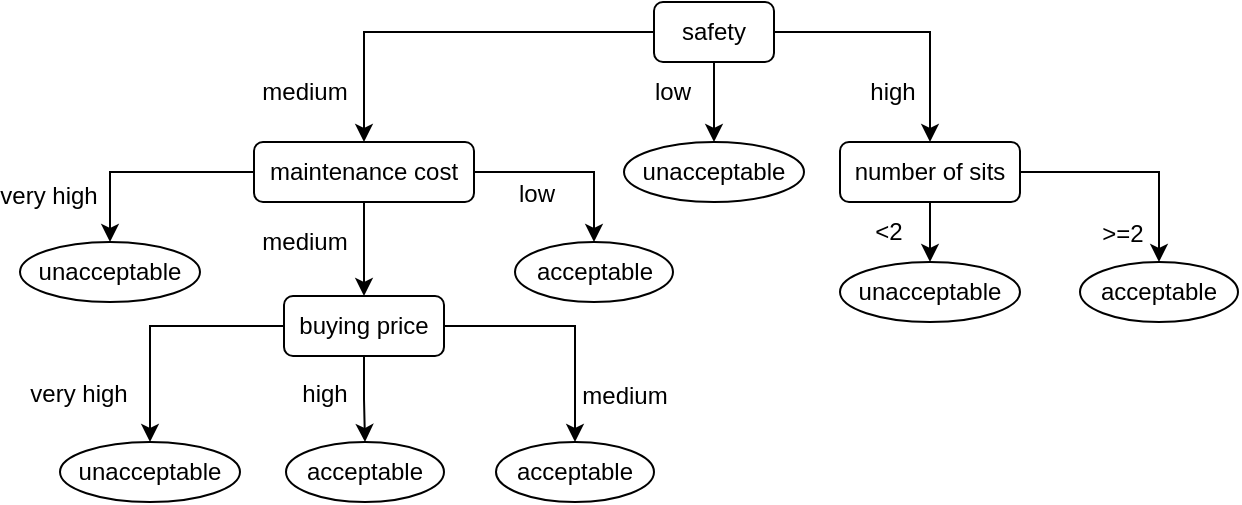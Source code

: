 <mxfile version="24.7.17">
  <diagram name="Page-1" id="Bqq3ml6rKQz_wR7xgZxC">
    <mxGraphModel dx="1116" dy="830" grid="1" gridSize="10" guides="1" tooltips="1" connect="1" arrows="1" fold="1" page="1" pageScale="1" pageWidth="827" pageHeight="1169" math="0" shadow="0">
      <root>
        <mxCell id="0" />
        <mxCell id="1" parent="0" />
        <mxCell id="wGU1YgHN29yls6QpEFfc-7" style="edgeStyle=orthogonalEdgeStyle;rounded=0;orthogonalLoop=1;jettySize=auto;html=1;entryX=0.5;entryY=0;entryDx=0;entryDy=0;" edge="1" parent="1" source="wGU1YgHN29yls6QpEFfc-1" target="wGU1YgHN29yls6QpEFfc-2">
          <mxGeometry relative="1" as="geometry" />
        </mxCell>
        <mxCell id="wGU1YgHN29yls6QpEFfc-9" value="medium" style="edgeLabel;html=1;align=center;verticalAlign=middle;resizable=0;points=[];fontSize=12;" vertex="1" connectable="0" parent="wGU1YgHN29yls6QpEFfc-7">
          <mxGeometry x="-0.3" y="4" relative="1" as="geometry">
            <mxPoint x="-105" y="26" as="offset" />
          </mxGeometry>
        </mxCell>
        <mxCell id="wGU1YgHN29yls6QpEFfc-8" style="edgeStyle=orthogonalEdgeStyle;rounded=0;orthogonalLoop=1;jettySize=auto;html=1;entryX=0.5;entryY=0;entryDx=0;entryDy=0;" edge="1" parent="1" source="wGU1YgHN29yls6QpEFfc-1" target="wGU1YgHN29yls6QpEFfc-3">
          <mxGeometry relative="1" as="geometry" />
        </mxCell>
        <mxCell id="wGU1YgHN29yls6QpEFfc-12" style="edgeStyle=orthogonalEdgeStyle;rounded=0;orthogonalLoop=1;jettySize=auto;html=1;entryX=0.5;entryY=0;entryDx=0;entryDy=0;" edge="1" parent="1" source="wGU1YgHN29yls6QpEFfc-1" target="wGU1YgHN29yls6QpEFfc-5">
          <mxGeometry relative="1" as="geometry" />
        </mxCell>
        <mxCell id="wGU1YgHN29yls6QpEFfc-1" value="s&lt;span style=&quot;background-color: initial;&quot;&gt;afety&lt;/span&gt;" style="rounded=1;whiteSpace=wrap;html=1;" vertex="1" parent="1">
          <mxGeometry x="337" y="50" width="60" height="30" as="geometry" />
        </mxCell>
        <mxCell id="wGU1YgHN29yls6QpEFfc-17" style="edgeStyle=orthogonalEdgeStyle;rounded=0;orthogonalLoop=1;jettySize=auto;html=1;exitX=0;exitY=0.5;exitDx=0;exitDy=0;entryX=0.5;entryY=0;entryDx=0;entryDy=0;" edge="1" parent="1" source="wGU1YgHN29yls6QpEFfc-2" target="wGU1YgHN29yls6QpEFfc-16">
          <mxGeometry relative="1" as="geometry" />
        </mxCell>
        <mxCell id="wGU1YgHN29yls6QpEFfc-19" style="edgeStyle=orthogonalEdgeStyle;rounded=0;orthogonalLoop=1;jettySize=auto;html=1;" edge="1" parent="1" source="wGU1YgHN29yls6QpEFfc-2" target="wGU1YgHN29yls6QpEFfc-18">
          <mxGeometry relative="1" as="geometry" />
        </mxCell>
        <mxCell id="wGU1YgHN29yls6QpEFfc-30" style="edgeStyle=orthogonalEdgeStyle;rounded=0;orthogonalLoop=1;jettySize=auto;html=1;exitX=1;exitY=0.5;exitDx=0;exitDy=0;entryX=0.5;entryY=0;entryDx=0;entryDy=0;" edge="1" parent="1" source="wGU1YgHN29yls6QpEFfc-2" target="wGU1YgHN29yls6QpEFfc-28">
          <mxGeometry relative="1" as="geometry">
            <mxPoint x="300" y="160" as="targetPoint" />
          </mxGeometry>
        </mxCell>
        <mxCell id="wGU1YgHN29yls6QpEFfc-2" value="m&lt;span style=&quot;background-color: initial;&quot;&gt;aintenance cost&lt;/span&gt;" style="rounded=1;whiteSpace=wrap;html=1;" vertex="1" parent="1">
          <mxGeometry x="137" y="120" width="110" height="30" as="geometry" />
        </mxCell>
        <mxCell id="wGU1YgHN29yls6QpEFfc-36" style="edgeStyle=orthogonalEdgeStyle;rounded=0;orthogonalLoop=1;jettySize=auto;html=1;entryX=0.5;entryY=0;entryDx=0;entryDy=0;" edge="1" parent="1" source="wGU1YgHN29yls6QpEFfc-3" target="wGU1YgHN29yls6QpEFfc-35">
          <mxGeometry relative="1" as="geometry" />
        </mxCell>
        <mxCell id="wGU1YgHN29yls6QpEFfc-37" style="edgeStyle=orthogonalEdgeStyle;rounded=0;orthogonalLoop=1;jettySize=auto;html=1;exitX=1;exitY=0.5;exitDx=0;exitDy=0;entryX=0.5;entryY=0;entryDx=0;entryDy=0;" edge="1" parent="1" source="wGU1YgHN29yls6QpEFfc-3" target="wGU1YgHN29yls6QpEFfc-33">
          <mxGeometry relative="1" as="geometry" />
        </mxCell>
        <mxCell id="wGU1YgHN29yls6QpEFfc-3" value="number of sits" style="rounded=1;whiteSpace=wrap;html=1;" vertex="1" parent="1">
          <mxGeometry x="430" y="120" width="90" height="30" as="geometry" />
        </mxCell>
        <mxCell id="wGU1YgHN29yls6QpEFfc-5" value="unacceptable" style="ellipse;whiteSpace=wrap;html=1;" vertex="1" parent="1">
          <mxGeometry x="322" y="120" width="90" height="30" as="geometry" />
        </mxCell>
        <mxCell id="wGU1YgHN29yls6QpEFfc-14" value="low" style="edgeLabel;html=1;align=center;verticalAlign=middle;resizable=0;points=[];fontSize=12;" vertex="1" connectable="0" parent="1">
          <mxGeometry x="290" y="90" as="geometry">
            <mxPoint x="56" y="5" as="offset" />
          </mxGeometry>
        </mxCell>
        <mxCell id="wGU1YgHN29yls6QpEFfc-15" value="high" style="edgeLabel;html=1;align=center;verticalAlign=middle;resizable=0;points=[];fontSize=12;" vertex="1" connectable="0" parent="1">
          <mxGeometry x="456" y="95" as="geometry" />
        </mxCell>
        <mxCell id="wGU1YgHN29yls6QpEFfc-16" value="unacceptable" style="ellipse;whiteSpace=wrap;html=1;" vertex="1" parent="1">
          <mxGeometry x="20" y="170" width="90" height="30" as="geometry" />
        </mxCell>
        <mxCell id="wGU1YgHN29yls6QpEFfc-22" style="edgeStyle=orthogonalEdgeStyle;rounded=0;orthogonalLoop=1;jettySize=auto;html=1;entryX=0.5;entryY=0;entryDx=0;entryDy=0;" edge="1" parent="1" source="wGU1YgHN29yls6QpEFfc-18" target="wGU1YgHN29yls6QpEFfc-21">
          <mxGeometry relative="1" as="geometry" />
        </mxCell>
        <mxCell id="wGU1YgHN29yls6QpEFfc-23" style="edgeStyle=orthogonalEdgeStyle;rounded=0;orthogonalLoop=1;jettySize=auto;html=1;entryX=0.5;entryY=0;entryDx=0;entryDy=0;" edge="1" parent="1" source="wGU1YgHN29yls6QpEFfc-18" target="wGU1YgHN29yls6QpEFfc-20">
          <mxGeometry relative="1" as="geometry" />
        </mxCell>
        <mxCell id="wGU1YgHN29yls6QpEFfc-25" style="edgeStyle=orthogonalEdgeStyle;rounded=0;orthogonalLoop=1;jettySize=auto;html=1;entryX=0.5;entryY=0;entryDx=0;entryDy=0;" edge="1" parent="1" source="wGU1YgHN29yls6QpEFfc-18" target="wGU1YgHN29yls6QpEFfc-24">
          <mxGeometry relative="1" as="geometry" />
        </mxCell>
        <mxCell id="wGU1YgHN29yls6QpEFfc-18" value="buying price" style="rounded=1;whiteSpace=wrap;html=1;" vertex="1" parent="1">
          <mxGeometry x="152" y="197" width="80" height="30" as="geometry" />
        </mxCell>
        <mxCell id="wGU1YgHN29yls6QpEFfc-20" value="unacceptable" style="ellipse;whiteSpace=wrap;html=1;" vertex="1" parent="1">
          <mxGeometry x="40" y="270" width="90" height="30" as="geometry" />
        </mxCell>
        <mxCell id="wGU1YgHN29yls6QpEFfc-21" value="acceptable" style="ellipse;whiteSpace=wrap;html=1;" vertex="1" parent="1">
          <mxGeometry x="153" y="270" width="79" height="30" as="geometry" />
        </mxCell>
        <mxCell id="wGU1YgHN29yls6QpEFfc-24" value="acceptable" style="ellipse;whiteSpace=wrap;html=1;" vertex="1" parent="1">
          <mxGeometry x="258" y="270" width="79" height="30" as="geometry" />
        </mxCell>
        <mxCell id="wGU1YgHN29yls6QpEFfc-26" value="very high" style="edgeLabel;html=1;align=center;verticalAlign=middle;resizable=0;points=[];fontSize=12;" vertex="1" connectable="0" parent="1">
          <mxGeometry x="65" y="161" as="geometry">
            <mxPoint x="-31" y="-14" as="offset" />
          </mxGeometry>
        </mxCell>
        <mxCell id="wGU1YgHN29yls6QpEFfc-27" value="medium" style="edgeLabel;html=1;align=center;verticalAlign=middle;resizable=0;points=[];fontSize=12;" vertex="1" connectable="0" parent="1">
          <mxGeometry x="162" y="170" as="geometry" />
        </mxCell>
        <mxCell id="wGU1YgHN29yls6QpEFfc-28" value="acceptable" style="ellipse;whiteSpace=wrap;html=1;" vertex="1" parent="1">
          <mxGeometry x="267.5" y="170" width="79" height="30" as="geometry" />
        </mxCell>
        <mxCell id="wGU1YgHN29yls6QpEFfc-29" style="edgeStyle=orthogonalEdgeStyle;rounded=0;orthogonalLoop=1;jettySize=auto;html=1;exitX=0.5;exitY=1;exitDx=0;exitDy=0;" edge="1" parent="1" source="wGU1YgHN29yls6QpEFfc-3" target="wGU1YgHN29yls6QpEFfc-3">
          <mxGeometry relative="1" as="geometry" />
        </mxCell>
        <mxCell id="wGU1YgHN29yls6QpEFfc-33" value="acceptable" style="ellipse;whiteSpace=wrap;html=1;" vertex="1" parent="1">
          <mxGeometry x="550" y="180" width="79" height="30" as="geometry" />
        </mxCell>
        <mxCell id="wGU1YgHN29yls6QpEFfc-35" value="unacceptable" style="ellipse;whiteSpace=wrap;html=1;" vertex="1" parent="1">
          <mxGeometry x="430" y="180" width="90" height="30" as="geometry" />
        </mxCell>
        <mxCell id="wGU1YgHN29yls6QpEFfc-38" value="&amp;lt;2" style="edgeLabel;html=1;align=center;verticalAlign=middle;resizable=0;points=[];fontSize=12;" vertex="1" connectable="0" parent="1">
          <mxGeometry x="457" y="161" as="geometry">
            <mxPoint x="-3" y="4" as="offset" />
          </mxGeometry>
        </mxCell>
        <mxCell id="wGU1YgHN29yls6QpEFfc-39" value="&amp;gt;=2" style="edgeLabel;html=1;align=center;verticalAlign=middle;resizable=0;points=[];fontSize=12;" vertex="1" connectable="0" parent="1">
          <mxGeometry x="513" y="169" as="geometry">
            <mxPoint x="58" y="-3" as="offset" />
          </mxGeometry>
        </mxCell>
        <mxCell id="wGU1YgHN29yls6QpEFfc-40" value="low" style="edgeLabel;html=1;align=center;verticalAlign=middle;resizable=0;points=[];fontSize=12;" vertex="1" connectable="0" parent="1">
          <mxGeometry x="222" y="141" as="geometry">
            <mxPoint x="56" y="5" as="offset" />
          </mxGeometry>
        </mxCell>
        <mxCell id="wGU1YgHN29yls6QpEFfc-41" value="very high" style="edgeLabel;html=1;align=center;verticalAlign=middle;resizable=0;points=[];fontSize=12;" vertex="1" connectable="0" parent="1">
          <mxGeometry x="80" y="260" as="geometry">
            <mxPoint x="-31" y="-14" as="offset" />
          </mxGeometry>
        </mxCell>
        <mxCell id="wGU1YgHN29yls6QpEFfc-42" value="high" style="edgeLabel;html=1;align=center;verticalAlign=middle;resizable=0;points=[];fontSize=12;" vertex="1" connectable="0" parent="1">
          <mxGeometry x="203" y="260" as="geometry">
            <mxPoint x="-31" y="-14" as="offset" />
          </mxGeometry>
        </mxCell>
        <mxCell id="wGU1YgHN29yls6QpEFfc-43" value="medium" style="edgeLabel;html=1;align=center;verticalAlign=middle;resizable=0;points=[];fontSize=12;" vertex="1" connectable="0" parent="1">
          <mxGeometry x="322" y="247" as="geometry" />
        </mxCell>
      </root>
    </mxGraphModel>
  </diagram>
</mxfile>
